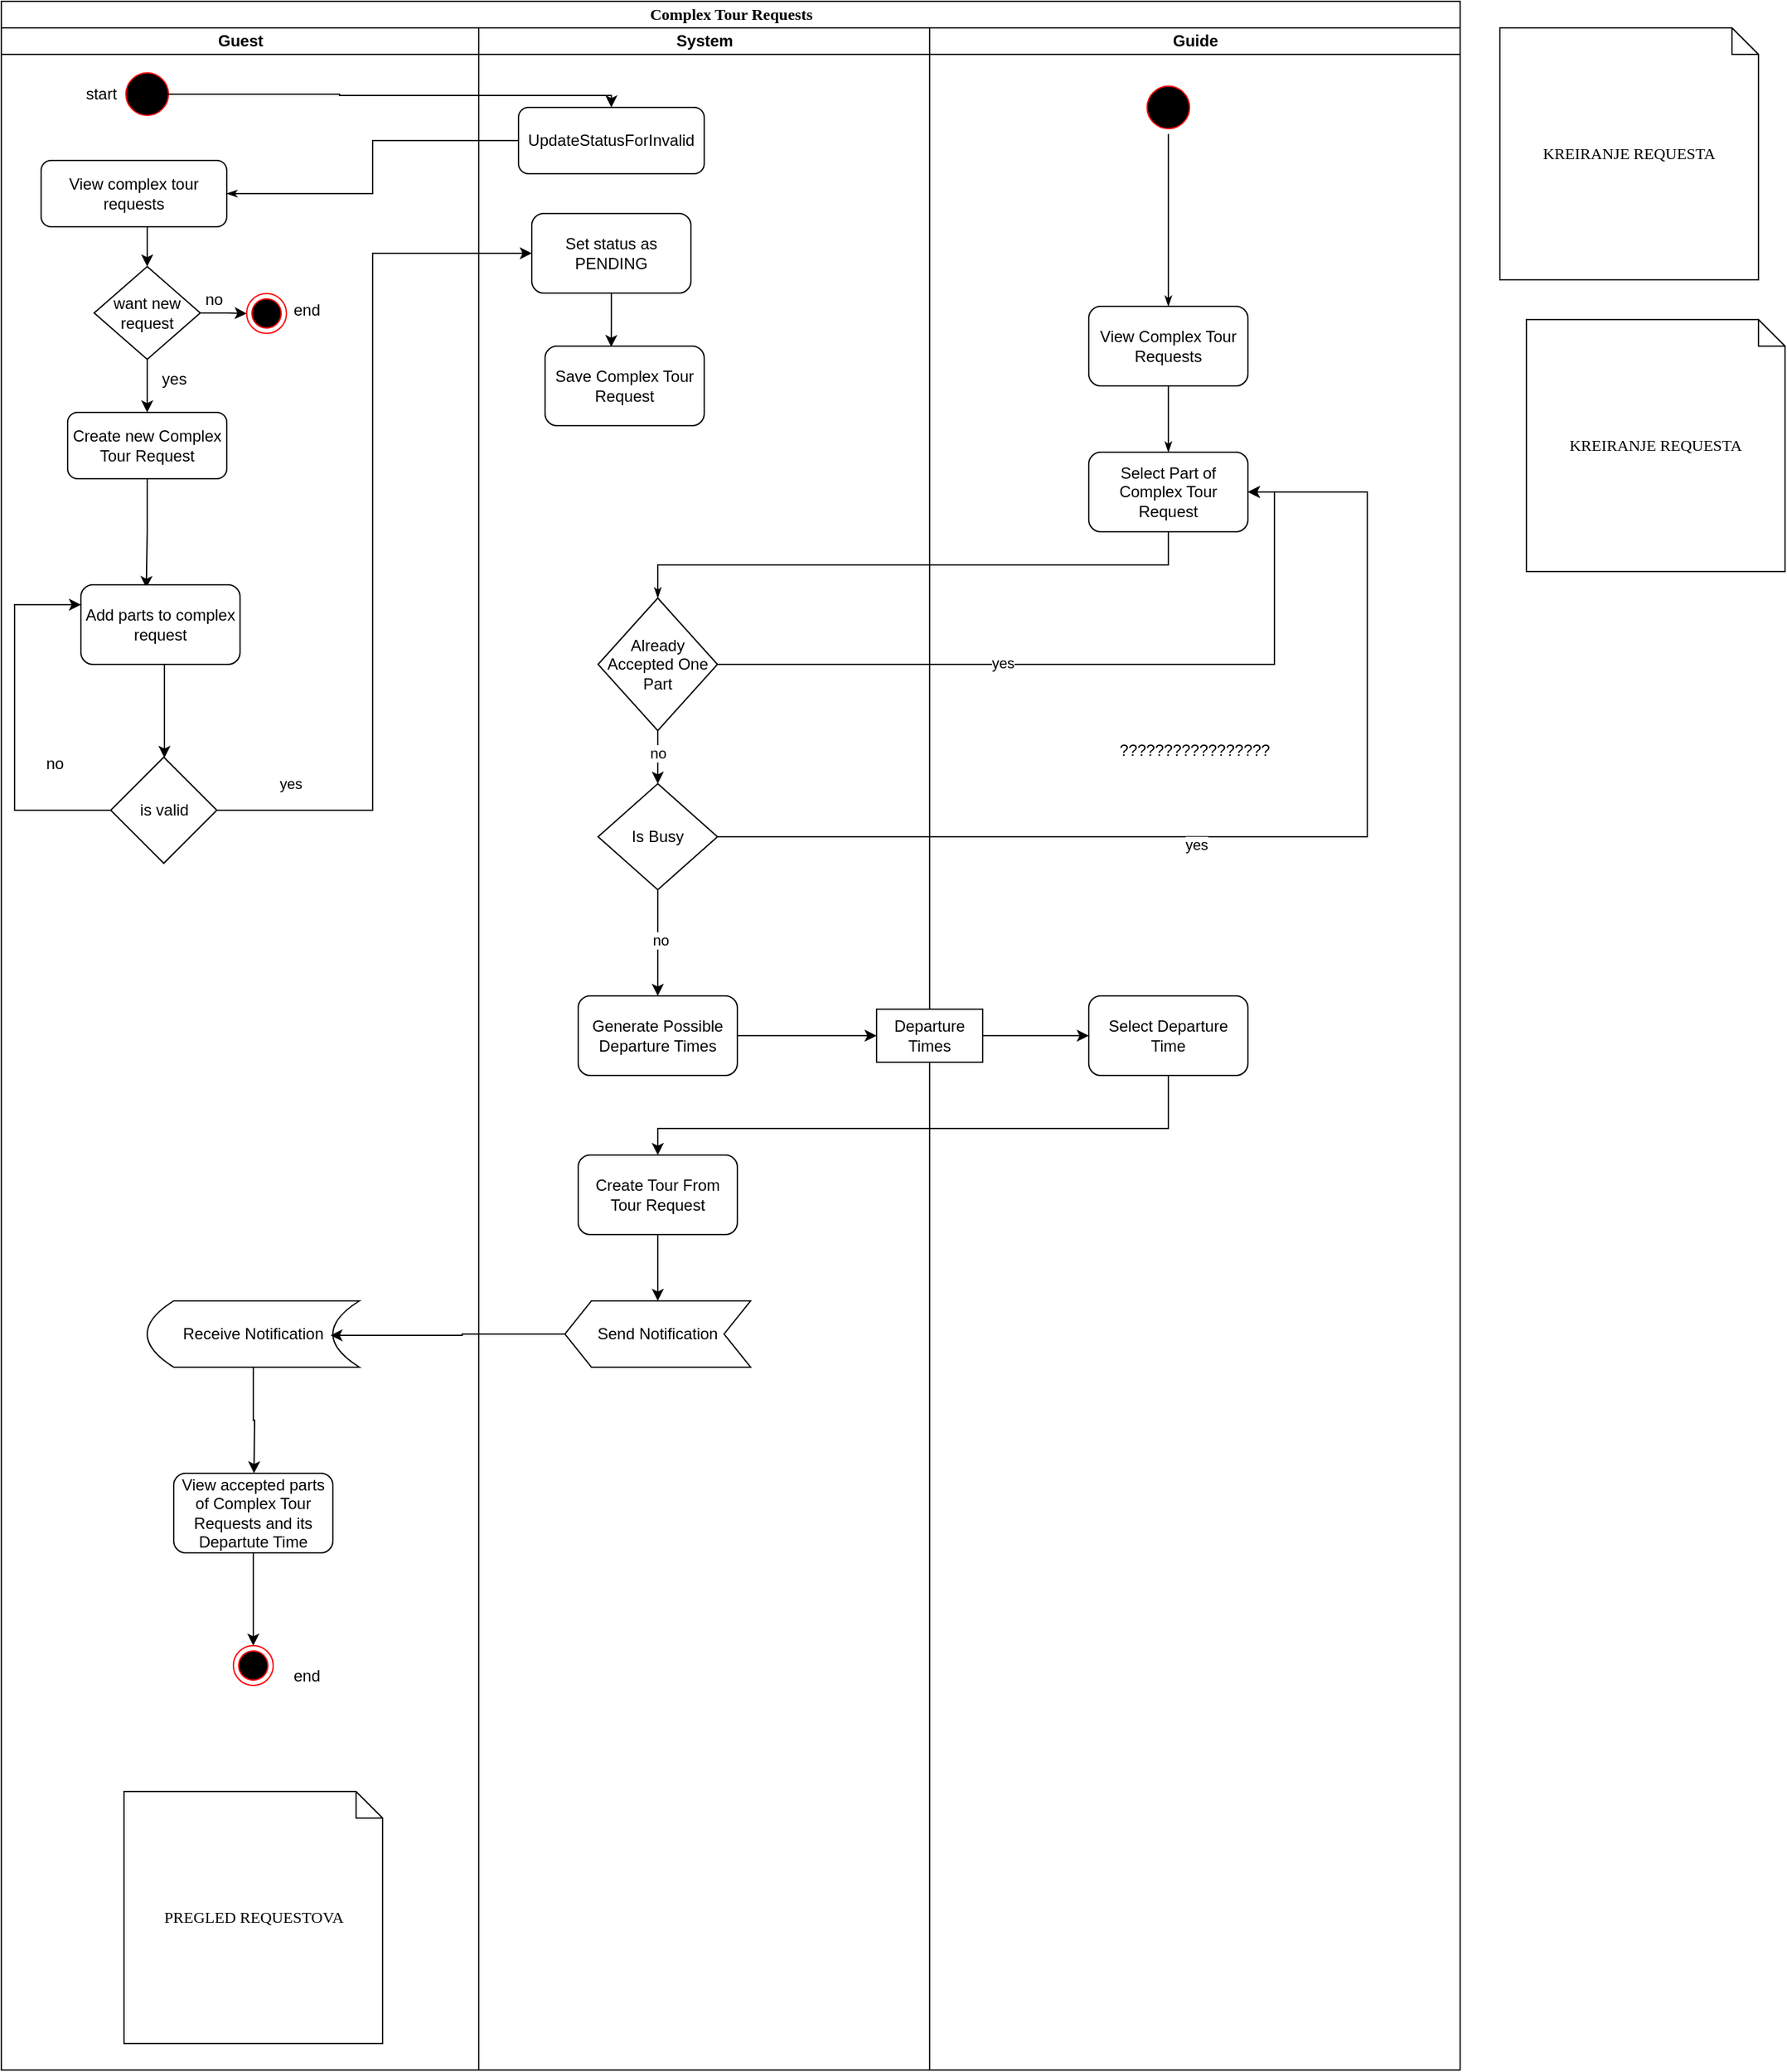 <mxfile version="21.3.2" type="github">
  <diagram name="Page-1" id="Fw9cqJjb__tHlQrYpdmn">
    <mxGraphModel dx="1593" dy="687" grid="1" gridSize="10" guides="1" tooltips="1" connect="1" arrows="1" fold="1" page="1" pageScale="1" pageWidth="850" pageHeight="1100" math="0" shadow="0">
      <root>
        <mxCell id="0" />
        <mxCell id="1" parent="0" />
        <mxCell id="8VgfwEKivi2yDVHk0vp1-1" value="Complex Tour Requests" style="swimlane;html=1;childLayout=stackLayout;startSize=20;rounded=0;shadow=0;comic=0;labelBackgroundColor=none;strokeWidth=1;fontFamily=Verdana;fontSize=12;align=center;" parent="1" vertex="1">
          <mxGeometry x="40" y="60" width="1100" height="1560" as="geometry" />
        </mxCell>
        <mxCell id="8VgfwEKivi2yDVHk0vp1-2" value="Guest" style="swimlane;html=1;startSize=20;" parent="8VgfwEKivi2yDVHk0vp1-1" vertex="1">
          <mxGeometry y="20" width="360" height="1540" as="geometry" />
        </mxCell>
        <mxCell id="8VgfwEKivi2yDVHk0vp1-29" value="" style="ellipse;whiteSpace=wrap;html=1;rounded=0;shadow=0;comic=0;labelBackgroundColor=none;strokeWidth=1;fillColor=#000000;fontFamily=Helvetica;fontSize=12;align=center;shape=startState;strokeColor=#ff0000;" parent="8VgfwEKivi2yDVHk0vp1-2" vertex="1">
          <mxGeometry x="90" y="30" width="40" height="40" as="geometry" />
        </mxCell>
        <mxCell id="8VgfwEKivi2yDVHk0vp1-122" value="PREGLED REQUESTOVA" style="shape=note;whiteSpace=wrap;html=1;rounded=0;shadow=0;comic=0;labelBackgroundColor=none;strokeWidth=1;fontFamily=Verdana;fontSize=12;align=center;size=20;" parent="8VgfwEKivi2yDVHk0vp1-2" vertex="1">
          <mxGeometry x="92.5" y="1330" width="195" height="190" as="geometry" />
        </mxCell>
        <mxCell id="Xuwz4tC_ESnuj5XWv51q-30" style="edgeStyle=orthogonalEdgeStyle;rounded=0;orthogonalLoop=1;jettySize=auto;html=1;exitX=0.5;exitY=1;exitDx=0;exitDy=0;" edge="1" parent="8VgfwEKivi2yDVHk0vp1-2" source="8VgfwEKivi2yDVHk0vp1-188">
          <mxGeometry relative="1" as="geometry">
            <mxPoint x="190.529" y="1090" as="targetPoint" />
          </mxGeometry>
        </mxCell>
        <mxCell id="8VgfwEKivi2yDVHk0vp1-188" value="Receive Notification" style="shape=dataStorage;whiteSpace=wrap;html=1;fixedSize=1;" parent="8VgfwEKivi2yDVHk0vp1-2" vertex="1">
          <mxGeometry x="110" y="960" width="160" height="50" as="geometry" />
        </mxCell>
        <mxCell id="Xuwz4tC_ESnuj5XWv51q-23" style="edgeStyle=orthogonalEdgeStyle;rounded=0;orthogonalLoop=1;jettySize=auto;html=1;exitX=0.5;exitY=1;exitDx=0;exitDy=0;entryX=0.411;entryY=0.04;entryDx=0;entryDy=0;entryPerimeter=0;" edge="1" parent="8VgfwEKivi2yDVHk0vp1-2" source="Xuwz4tC_ESnuj5XWv51q-1" target="Xuwz4tC_ESnuj5XWv51q-20">
          <mxGeometry relative="1" as="geometry" />
        </mxCell>
        <mxCell id="Xuwz4tC_ESnuj5XWv51q-1" value="Create new Complex Tour Request" style="rounded=1;whiteSpace=wrap;html=1;" vertex="1" parent="8VgfwEKivi2yDVHk0vp1-2">
          <mxGeometry x="50" y="290" width="120" height="50" as="geometry" />
        </mxCell>
        <mxCell id="Xuwz4tC_ESnuj5XWv51q-4" style="edgeStyle=orthogonalEdgeStyle;rounded=0;orthogonalLoop=1;jettySize=auto;html=1;entryX=0;entryY=0.25;entryDx=0;entryDy=0;" edge="1" parent="8VgfwEKivi2yDVHk0vp1-2" source="Xuwz4tC_ESnuj5XWv51q-3" target="Xuwz4tC_ESnuj5XWv51q-20">
          <mxGeometry relative="1" as="geometry">
            <Array as="points">
              <mxPoint x="10" y="590" />
              <mxPoint x="10" y="435" />
            </Array>
          </mxGeometry>
        </mxCell>
        <mxCell id="Xuwz4tC_ESnuj5XWv51q-3" value="is valid" style="rhombus;whiteSpace=wrap;html=1;" vertex="1" parent="8VgfwEKivi2yDVHk0vp1-2">
          <mxGeometry x="82.5" y="550" width="80" height="80" as="geometry" />
        </mxCell>
        <mxCell id="Xuwz4tC_ESnuj5XWv51q-5" value="no" style="text;html=1;align=center;verticalAlign=middle;resizable=0;points=[];autosize=1;strokeColor=none;fillColor=none;" vertex="1" parent="8VgfwEKivi2yDVHk0vp1-2">
          <mxGeometry x="20" y="540" width="40" height="30" as="geometry" />
        </mxCell>
        <mxCell id="Xuwz4tC_ESnuj5XWv51q-13" style="edgeStyle=orthogonalEdgeStyle;rounded=0;orthogonalLoop=1;jettySize=auto;html=1;exitX=0.5;exitY=1;exitDx=0;exitDy=0;entryX=0.5;entryY=0;entryDx=0;entryDy=0;" edge="1" parent="8VgfwEKivi2yDVHk0vp1-2" source="Xuwz4tC_ESnuj5XWv51q-10" target="Xuwz4tC_ESnuj5XWv51q-11">
          <mxGeometry relative="1" as="geometry" />
        </mxCell>
        <mxCell id="Xuwz4tC_ESnuj5XWv51q-10" value="View complex tour requests" style="rounded=1;whiteSpace=wrap;html=1;" vertex="1" parent="8VgfwEKivi2yDVHk0vp1-2">
          <mxGeometry x="30" y="100" width="140" height="50" as="geometry" />
        </mxCell>
        <mxCell id="Xuwz4tC_ESnuj5XWv51q-12" style="edgeStyle=orthogonalEdgeStyle;rounded=0;orthogonalLoop=1;jettySize=auto;html=1;entryX=0.5;entryY=0;entryDx=0;entryDy=0;" edge="1" parent="8VgfwEKivi2yDVHk0vp1-2" source="Xuwz4tC_ESnuj5XWv51q-11" target="Xuwz4tC_ESnuj5XWv51q-1">
          <mxGeometry relative="1" as="geometry" />
        </mxCell>
        <mxCell id="Xuwz4tC_ESnuj5XWv51q-15" style="edgeStyle=orthogonalEdgeStyle;rounded=0;orthogonalLoop=1;jettySize=auto;html=1;exitX=1;exitY=0.5;exitDx=0;exitDy=0;" edge="1" parent="8VgfwEKivi2yDVHk0vp1-2" source="Xuwz4tC_ESnuj5XWv51q-11" target="Xuwz4tC_ESnuj5XWv51q-16">
          <mxGeometry relative="1" as="geometry">
            <mxPoint x="200" y="215.353" as="targetPoint" />
          </mxGeometry>
        </mxCell>
        <mxCell id="Xuwz4tC_ESnuj5XWv51q-11" value="want new request" style="rhombus;whiteSpace=wrap;html=1;" vertex="1" parent="8VgfwEKivi2yDVHk0vp1-2">
          <mxGeometry x="70" y="180" width="80" height="70" as="geometry" />
        </mxCell>
        <mxCell id="Xuwz4tC_ESnuj5XWv51q-14" value="yes" style="text;html=1;align=center;verticalAlign=middle;resizable=0;points=[];autosize=1;strokeColor=none;fillColor=none;" vertex="1" parent="8VgfwEKivi2yDVHk0vp1-2">
          <mxGeometry x="110" y="250" width="40" height="30" as="geometry" />
        </mxCell>
        <mxCell id="Xuwz4tC_ESnuj5XWv51q-16" value="" style="ellipse;html=1;shape=endState;fillColor=#000000;strokeColor=#ff0000;" vertex="1" parent="8VgfwEKivi2yDVHk0vp1-2">
          <mxGeometry x="185" y="200.353" width="30" height="30" as="geometry" />
        </mxCell>
        <mxCell id="Xuwz4tC_ESnuj5XWv51q-17" value="start" style="text;html=1;align=center;verticalAlign=middle;resizable=0;points=[];autosize=1;strokeColor=none;fillColor=none;" vertex="1" parent="8VgfwEKivi2yDVHk0vp1-2">
          <mxGeometry x="50" y="35" width="50" height="30" as="geometry" />
        </mxCell>
        <mxCell id="Xuwz4tC_ESnuj5XWv51q-24" style="edgeStyle=orthogonalEdgeStyle;rounded=0;orthogonalLoop=1;jettySize=auto;html=1;exitX=0.5;exitY=1;exitDx=0;exitDy=0;" edge="1" parent="8VgfwEKivi2yDVHk0vp1-2" source="Xuwz4tC_ESnuj5XWv51q-20" target="Xuwz4tC_ESnuj5XWv51q-3">
          <mxGeometry relative="1" as="geometry">
            <Array as="points">
              <mxPoint x="123" y="480" />
            </Array>
          </mxGeometry>
        </mxCell>
        <mxCell id="Xuwz4tC_ESnuj5XWv51q-20" value="Add parts to complex request" style="rounded=1;whiteSpace=wrap;html=1;" vertex="1" parent="8VgfwEKivi2yDVHk0vp1-2">
          <mxGeometry x="60" y="420" width="120" height="60" as="geometry" />
        </mxCell>
        <mxCell id="Xuwz4tC_ESnuj5XWv51q-29" value="no" style="text;html=1;align=center;verticalAlign=middle;resizable=0;points=[];autosize=1;strokeColor=none;fillColor=none;" vertex="1" parent="8VgfwEKivi2yDVHk0vp1-2">
          <mxGeometry x="140" y="190" width="40" height="30" as="geometry" />
        </mxCell>
        <mxCell id="Xuwz4tC_ESnuj5XWv51q-33" style="edgeStyle=orthogonalEdgeStyle;rounded=0;orthogonalLoop=1;jettySize=auto;html=1;exitX=0.5;exitY=1;exitDx=0;exitDy=0;entryX=0.5;entryY=0;entryDx=0;entryDy=0;" edge="1" parent="8VgfwEKivi2yDVHk0vp1-2" source="Xuwz4tC_ESnuj5XWv51q-31" target="Xuwz4tC_ESnuj5XWv51q-32">
          <mxGeometry relative="1" as="geometry" />
        </mxCell>
        <mxCell id="Xuwz4tC_ESnuj5XWv51q-31" value="View accepted parts of Complex Tour Requests and its Departute Time" style="rounded=1;whiteSpace=wrap;html=1;" vertex="1" parent="8VgfwEKivi2yDVHk0vp1-2">
          <mxGeometry x="130" y="1090" width="120" height="60" as="geometry" />
        </mxCell>
        <mxCell id="Xuwz4tC_ESnuj5XWv51q-32" value="" style="ellipse;html=1;shape=endState;fillColor=#000000;strokeColor=#ff0000;" vertex="1" parent="8VgfwEKivi2yDVHk0vp1-2">
          <mxGeometry x="175" y="1220" width="30" height="30" as="geometry" />
        </mxCell>
        <mxCell id="8VgfwEKivi2yDVHk0vp1-11" value="System" style="swimlane;html=1;startSize=20;" parent="8VgfwEKivi2yDVHk0vp1-1" vertex="1">
          <mxGeometry x="360" y="20" width="340" height="1540" as="geometry" />
        </mxCell>
        <mxCell id="8VgfwEKivi2yDVHk0vp1-175" style="edgeStyle=orthogonalEdgeStyle;rounded=0;orthogonalLoop=1;jettySize=auto;html=1;entryX=0.5;entryY=0;entryDx=0;entryDy=0;" parent="8VgfwEKivi2yDVHk0vp1-11" source="8VgfwEKivi2yDVHk0vp1-142" target="8VgfwEKivi2yDVHk0vp1-174" edge="1">
          <mxGeometry relative="1" as="geometry" />
        </mxCell>
        <mxCell id="8VgfwEKivi2yDVHk0vp1-177" value="no" style="edgeLabel;html=1;align=center;verticalAlign=middle;resizable=0;points=[];" parent="8VgfwEKivi2yDVHk0vp1-175" vertex="1" connectable="0">
          <mxGeometry x="0.109" y="3" relative="1" as="geometry">
            <mxPoint x="-3" y="-5" as="offset" />
          </mxGeometry>
        </mxCell>
        <mxCell id="8VgfwEKivi2yDVHk0vp1-142" value="Already Accepted One Part" style="rhombus;whiteSpace=wrap;html=1;" parent="8VgfwEKivi2yDVHk0vp1-11" vertex="1">
          <mxGeometry x="90" y="430" width="90" height="100" as="geometry" />
        </mxCell>
        <mxCell id="8VgfwEKivi2yDVHk0vp1-159" value="Generate Possible Departure Times" style="rounded=1;whiteSpace=wrap;html=1;" parent="8VgfwEKivi2yDVHk0vp1-11" vertex="1">
          <mxGeometry x="75" y="730" width="120" height="60" as="geometry" />
        </mxCell>
        <mxCell id="8VgfwEKivi2yDVHk0vp1-176" style="edgeStyle=orthogonalEdgeStyle;rounded=0;orthogonalLoop=1;jettySize=auto;html=1;" parent="8VgfwEKivi2yDVHk0vp1-11" source="8VgfwEKivi2yDVHk0vp1-174" target="8VgfwEKivi2yDVHk0vp1-159" edge="1">
          <mxGeometry relative="1" as="geometry" />
        </mxCell>
        <mxCell id="8VgfwEKivi2yDVHk0vp1-178" value="no&lt;br&gt;" style="edgeLabel;html=1;align=center;verticalAlign=middle;resizable=0;points=[];" parent="8VgfwEKivi2yDVHk0vp1-176" vertex="1" connectable="0">
          <mxGeometry x="-0.063" y="2" relative="1" as="geometry">
            <mxPoint as="offset" />
          </mxGeometry>
        </mxCell>
        <mxCell id="8VgfwEKivi2yDVHk0vp1-174" value="Is Busy" style="rhombus;whiteSpace=wrap;html=1;" parent="8VgfwEKivi2yDVHk0vp1-11" vertex="1">
          <mxGeometry x="90" y="570" width="90" height="80" as="geometry" />
        </mxCell>
        <mxCell id="8VgfwEKivi2yDVHk0vp1-192" style="edgeStyle=orthogonalEdgeStyle;rounded=0;orthogonalLoop=1;jettySize=auto;html=1;" parent="8VgfwEKivi2yDVHk0vp1-11" source="8VgfwEKivi2yDVHk0vp1-186" target="8VgfwEKivi2yDVHk0vp1-187" edge="1">
          <mxGeometry relative="1" as="geometry" />
        </mxCell>
        <mxCell id="8VgfwEKivi2yDVHk0vp1-186" value="Create Tour From Tour Request" style="rounded=1;whiteSpace=wrap;html=1;" parent="8VgfwEKivi2yDVHk0vp1-11" vertex="1">
          <mxGeometry x="75" y="850" width="120" height="60" as="geometry" />
        </mxCell>
        <mxCell id="8VgfwEKivi2yDVHk0vp1-187" value="Send Notification" style="shape=step;perimeter=stepPerimeter;whiteSpace=wrap;html=1;fixedSize=1;flipH=1;" parent="8VgfwEKivi2yDVHk0vp1-11" vertex="1">
          <mxGeometry x="65" y="960" width="140" height="50" as="geometry" />
        </mxCell>
        <mxCell id="Xuwz4tC_ESnuj5XWv51q-25" style="edgeStyle=orthogonalEdgeStyle;rounded=0;orthogonalLoop=1;jettySize=auto;html=1;exitX=0.5;exitY=1;exitDx=0;exitDy=0;entryX=0.416;entryY=0.011;entryDx=0;entryDy=0;entryPerimeter=0;" edge="1" parent="8VgfwEKivi2yDVHk0vp1-11" source="Xuwz4tC_ESnuj5XWv51q-8" target="Xuwz4tC_ESnuj5XWv51q-26">
          <mxGeometry relative="1" as="geometry">
            <mxPoint x="99.941" y="140" as="targetPoint" />
          </mxGeometry>
        </mxCell>
        <mxCell id="Xuwz4tC_ESnuj5XWv51q-8" value="Set status as PENDING" style="rounded=1;whiteSpace=wrap;html=1;" vertex="1" parent="8VgfwEKivi2yDVHk0vp1-11">
          <mxGeometry x="40" y="140" width="120" height="60" as="geometry" />
        </mxCell>
        <mxCell id="Xuwz4tC_ESnuj5XWv51q-26" value="Save Complex Tour Request" style="rounded=1;whiteSpace=wrap;html=1;" vertex="1" parent="8VgfwEKivi2yDVHk0vp1-11">
          <mxGeometry x="50" y="240" width="120" height="60" as="geometry" />
        </mxCell>
        <mxCell id="Xuwz4tC_ESnuj5XWv51q-27" value="UpdateStatusForInvalid" style="rounded=1;whiteSpace=wrap;html=1;" vertex="1" parent="8VgfwEKivi2yDVHk0vp1-11">
          <mxGeometry x="30" y="60" width="140" height="50" as="geometry" />
        </mxCell>
        <mxCell id="8VgfwEKivi2yDVHk0vp1-27" value="Guide" style="swimlane;html=1;startSize=20;" parent="8VgfwEKivi2yDVHk0vp1-1" vertex="1">
          <mxGeometry x="700" y="20" width="400" height="1540" as="geometry" />
        </mxCell>
        <mxCell id="8VgfwEKivi2yDVHk0vp1-115" value="" style="ellipse;whiteSpace=wrap;html=1;rounded=0;shadow=0;comic=0;labelBackgroundColor=none;strokeWidth=1;fillColor=#000000;fontFamily=Helvetica;fontSize=12;align=center;shape=startState;strokeColor=#ff0000;" parent="8VgfwEKivi2yDVHk0vp1-27" vertex="1">
          <mxGeometry x="160" y="40" width="40" height="40" as="geometry" />
        </mxCell>
        <mxCell id="8VgfwEKivi2yDVHk0vp1-140" value="View Complex Tour Requests" style="rounded=1;whiteSpace=wrap;html=1;" parent="8VgfwEKivi2yDVHk0vp1-27" vertex="1">
          <mxGeometry x="120" y="210" width="120" height="60" as="geometry" />
        </mxCell>
        <mxCell id="8VgfwEKivi2yDVHk0vp1-141" value="Select Part of Complex Tour Request" style="rounded=1;whiteSpace=wrap;html=1;" parent="8VgfwEKivi2yDVHk0vp1-27" vertex="1">
          <mxGeometry x="120" y="320" width="120" height="60" as="geometry" />
        </mxCell>
        <mxCell id="8VgfwEKivi2yDVHk0vp1-144" style="edgeStyle=orthogonalEdgeStyle;rounded=0;html=1;labelBackgroundColor=none;startArrow=none;startFill=0;startSize=5;endArrow=classicThin;endFill=1;endSize=5;jettySize=auto;orthogonalLoop=1;strokeWidth=1;fontFamily=Verdana;fontSize=12;exitX=0.5;exitY=1;exitDx=0;exitDy=0;" parent="8VgfwEKivi2yDVHk0vp1-27" source="8VgfwEKivi2yDVHk0vp1-115" target="8VgfwEKivi2yDVHk0vp1-140" edge="1">
          <mxGeometry relative="1" as="geometry">
            <mxPoint x="-530" y="90" as="sourcePoint" />
            <mxPoint x="-530" y="110" as="targetPoint" />
          </mxGeometry>
        </mxCell>
        <mxCell id="8VgfwEKivi2yDVHk0vp1-145" style="edgeStyle=orthogonalEdgeStyle;rounded=0;html=1;labelBackgroundColor=none;startArrow=none;startFill=0;startSize=5;endArrow=classicThin;endFill=1;endSize=5;jettySize=auto;orthogonalLoop=1;strokeWidth=1;fontFamily=Verdana;fontSize=12;exitX=0.5;exitY=1;exitDx=0;exitDy=0;entryX=0.5;entryY=0;entryDx=0;entryDy=0;" parent="8VgfwEKivi2yDVHk0vp1-27" source="8VgfwEKivi2yDVHk0vp1-140" target="8VgfwEKivi2yDVHk0vp1-141" edge="1">
          <mxGeometry relative="1" as="geometry">
            <mxPoint x="190" y="90" as="sourcePoint" />
            <mxPoint x="190" y="280" as="targetPoint" />
          </mxGeometry>
        </mxCell>
        <mxCell id="8VgfwEKivi2yDVHk0vp1-163" value="Select Departure Time" style="rounded=1;whiteSpace=wrap;html=1;" parent="8VgfwEKivi2yDVHk0vp1-27" vertex="1">
          <mxGeometry x="120" y="730" width="120" height="60" as="geometry" />
        </mxCell>
        <mxCell id="8VgfwEKivi2yDVHk0vp1-167" style="edgeStyle=orthogonalEdgeStyle;rounded=0;orthogonalLoop=1;jettySize=auto;html=1;entryX=0;entryY=0.5;entryDx=0;entryDy=0;" parent="8VgfwEKivi2yDVHk0vp1-27" source="8VgfwEKivi2yDVHk0vp1-166" target="8VgfwEKivi2yDVHk0vp1-163" edge="1">
          <mxGeometry relative="1" as="geometry" />
        </mxCell>
        <mxCell id="8VgfwEKivi2yDVHk0vp1-166" value="Departure Times" style="rounded=0;whiteSpace=wrap;html=1;" parent="8VgfwEKivi2yDVHk0vp1-27" vertex="1">
          <mxGeometry x="-40" y="740" width="80" height="40" as="geometry" />
        </mxCell>
        <mxCell id="8VgfwEKivi2yDVHk0vp1-184" value="?????????????????" style="text;html=1;strokeColor=none;fillColor=none;align=center;verticalAlign=middle;whiteSpace=wrap;rounded=0;" parent="8VgfwEKivi2yDVHk0vp1-27" vertex="1">
          <mxGeometry x="170" y="530" width="60" height="30" as="geometry" />
        </mxCell>
        <mxCell id="8VgfwEKivi2yDVHk0vp1-147" style="edgeStyle=orthogonalEdgeStyle;rounded=0;html=1;labelBackgroundColor=none;startArrow=none;startFill=0;startSize=5;endArrow=classicThin;endFill=1;endSize=5;jettySize=auto;orthogonalLoop=1;strokeWidth=1;fontFamily=Verdana;fontSize=12;exitX=0.5;exitY=1;exitDx=0;exitDy=0;" parent="8VgfwEKivi2yDVHk0vp1-1" source="8VgfwEKivi2yDVHk0vp1-141" target="8VgfwEKivi2yDVHk0vp1-142" edge="1">
          <mxGeometry relative="1" as="geometry">
            <mxPoint x="840" y="300" as="sourcePoint" />
            <mxPoint x="840" y="350" as="targetPoint" />
          </mxGeometry>
        </mxCell>
        <mxCell id="8VgfwEKivi2yDVHk0vp1-165" style="edgeStyle=orthogonalEdgeStyle;rounded=0;orthogonalLoop=1;jettySize=auto;html=1;entryX=0;entryY=0.5;entryDx=0;entryDy=0;" parent="8VgfwEKivi2yDVHk0vp1-1" source="8VgfwEKivi2yDVHk0vp1-159" target="8VgfwEKivi2yDVHk0vp1-166" edge="1">
          <mxGeometry relative="1" as="geometry">
            <Array as="points">
              <mxPoint x="640" y="780" />
            </Array>
          </mxGeometry>
        </mxCell>
        <mxCell id="8VgfwEKivi2yDVHk0vp1-180" style="edgeStyle=orthogonalEdgeStyle;rounded=0;orthogonalLoop=1;jettySize=auto;html=1;entryX=1;entryY=0.5;entryDx=0;entryDy=0;" parent="8VgfwEKivi2yDVHk0vp1-1" source="8VgfwEKivi2yDVHk0vp1-142" target="8VgfwEKivi2yDVHk0vp1-141" edge="1">
          <mxGeometry relative="1" as="geometry">
            <mxPoint x="780" y="500.0" as="targetPoint" />
          </mxGeometry>
        </mxCell>
        <mxCell id="8VgfwEKivi2yDVHk0vp1-182" value="yes" style="edgeLabel;html=1;align=center;verticalAlign=middle;resizable=0;points=[];" parent="8VgfwEKivi2yDVHk0vp1-180" vertex="1" connectable="0">
          <mxGeometry x="-0.246" y="1" relative="1" as="geometry">
            <mxPoint as="offset" />
          </mxGeometry>
        </mxCell>
        <mxCell id="8VgfwEKivi2yDVHk0vp1-181" style="edgeStyle=orthogonalEdgeStyle;rounded=0;orthogonalLoop=1;jettySize=auto;html=1;entryX=1;entryY=0.5;entryDx=0;entryDy=0;" parent="8VgfwEKivi2yDVHk0vp1-1" source="8VgfwEKivi2yDVHk0vp1-174" target="8VgfwEKivi2yDVHk0vp1-141" edge="1">
          <mxGeometry relative="1" as="geometry">
            <mxPoint x="800" y="630.0" as="targetPoint" />
            <Array as="points">
              <mxPoint x="1030" y="630" />
              <mxPoint x="1030" y="370" />
            </Array>
          </mxGeometry>
        </mxCell>
        <mxCell id="8VgfwEKivi2yDVHk0vp1-183" value="yes" style="edgeLabel;html=1;align=center;verticalAlign=middle;resizable=0;points=[];" parent="8VgfwEKivi2yDVHk0vp1-181" vertex="1" connectable="0">
          <mxGeometry x="-0.141" y="-6" relative="1" as="geometry">
            <mxPoint as="offset" />
          </mxGeometry>
        </mxCell>
        <mxCell id="8VgfwEKivi2yDVHk0vp1-189" style="edgeStyle=orthogonalEdgeStyle;rounded=0;orthogonalLoop=1;jettySize=auto;html=1;entryX=0.864;entryY=0.519;entryDx=0;entryDy=0;entryPerimeter=0;" parent="8VgfwEKivi2yDVHk0vp1-1" source="8VgfwEKivi2yDVHk0vp1-187" target="8VgfwEKivi2yDVHk0vp1-188" edge="1">
          <mxGeometry relative="1" as="geometry" />
        </mxCell>
        <mxCell id="8VgfwEKivi2yDVHk0vp1-191" style="edgeStyle=orthogonalEdgeStyle;rounded=0;orthogonalLoop=1;jettySize=auto;html=1;entryX=0.5;entryY=0;entryDx=0;entryDy=0;" parent="8VgfwEKivi2yDVHk0vp1-1" source="8VgfwEKivi2yDVHk0vp1-163" target="8VgfwEKivi2yDVHk0vp1-186" edge="1">
          <mxGeometry relative="1" as="geometry">
            <Array as="points">
              <mxPoint x="880" y="850" />
              <mxPoint x="495" y="850" />
            </Array>
          </mxGeometry>
        </mxCell>
        <mxCell id="Xuwz4tC_ESnuj5XWv51q-6" style="edgeStyle=orthogonalEdgeStyle;rounded=0;orthogonalLoop=1;jettySize=auto;html=1;exitX=1;exitY=0.5;exitDx=0;exitDy=0;entryX=0;entryY=0.5;entryDx=0;entryDy=0;" edge="1" parent="8VgfwEKivi2yDVHk0vp1-1" source="Xuwz4tC_ESnuj5XWv51q-3" target="Xuwz4tC_ESnuj5XWv51q-8">
          <mxGeometry relative="1" as="geometry">
            <mxPoint x="400" y="100" as="targetPoint" />
            <Array as="points">
              <mxPoint x="280" y="610" />
              <mxPoint x="280" y="190" />
            </Array>
          </mxGeometry>
        </mxCell>
        <mxCell id="Xuwz4tC_ESnuj5XWv51q-7" value="yes" style="edgeLabel;html=1;align=center;verticalAlign=middle;resizable=0;points=[];" vertex="1" connectable="0" parent="Xuwz4tC_ESnuj5XWv51q-6">
          <mxGeometry x="-0.758" relative="1" as="geometry">
            <mxPoint x="-24" y="-20" as="offset" />
          </mxGeometry>
        </mxCell>
        <mxCell id="Xuwz4tC_ESnuj5XWv51q-28" style="edgeStyle=orthogonalEdgeStyle;rounded=0;orthogonalLoop=1;jettySize=auto;html=1;entryX=0.5;entryY=0;entryDx=0;entryDy=0;" edge="1" parent="8VgfwEKivi2yDVHk0vp1-1" target="Xuwz4tC_ESnuj5XWv51q-27">
          <mxGeometry relative="1" as="geometry">
            <mxPoint x="120" y="70" as="sourcePoint" />
            <Array as="points">
              <mxPoint x="255" y="71" />
              <mxPoint x="460" y="71" />
            </Array>
          </mxGeometry>
        </mxCell>
        <mxCell id="8VgfwEKivi2yDVHk0vp1-28" style="edgeStyle=orthogonalEdgeStyle;rounded=0;html=1;labelBackgroundColor=none;startArrow=none;startFill=0;startSize=5;endArrow=classicThin;endFill=1;endSize=5;jettySize=auto;orthogonalLoop=1;strokeWidth=1;fontFamily=Verdana;fontSize=12;exitX=0;exitY=0.5;exitDx=0;exitDy=0;" parent="8VgfwEKivi2yDVHk0vp1-1" source="Xuwz4tC_ESnuj5XWv51q-27" edge="1" target="Xuwz4tC_ESnuj5XWv51q-10">
          <mxGeometry relative="1" as="geometry">
            <mxPoint x="110" y="120" as="targetPoint" />
          </mxGeometry>
        </mxCell>
        <mxCell id="8VgfwEKivi2yDVHk0vp1-63" value="KREIRANJE REQUESTA" style="shape=note;whiteSpace=wrap;html=1;rounded=0;shadow=0;comic=0;labelBackgroundColor=none;strokeWidth=1;fontFamily=Verdana;fontSize=12;align=center;size=20;" parent="1" vertex="1">
          <mxGeometry x="1170" y="80" width="195" height="190" as="geometry" />
        </mxCell>
        <mxCell id="8VgfwEKivi2yDVHk0vp1-114" value="KREIRANJE REQUESTA" style="shape=note;whiteSpace=wrap;html=1;rounded=0;shadow=0;comic=0;labelBackgroundColor=none;strokeWidth=1;fontFamily=Verdana;fontSize=12;align=center;size=20;" parent="1" vertex="1">
          <mxGeometry x="1190" y="300" width="195" height="190" as="geometry" />
        </mxCell>
        <mxCell id="Xuwz4tC_ESnuj5XWv51q-18" value="end" style="text;html=1;align=center;verticalAlign=middle;resizable=0;points=[];autosize=1;strokeColor=none;fillColor=none;" vertex="1" parent="1">
          <mxGeometry x="250" y="278" width="40" height="30" as="geometry" />
        </mxCell>
        <mxCell id="Xuwz4tC_ESnuj5XWv51q-34" value="end" style="text;html=1;align=center;verticalAlign=middle;resizable=0;points=[];autosize=1;strokeColor=none;fillColor=none;" vertex="1" parent="1">
          <mxGeometry x="250" y="1308" width="40" height="30" as="geometry" />
        </mxCell>
      </root>
    </mxGraphModel>
  </diagram>
</mxfile>
